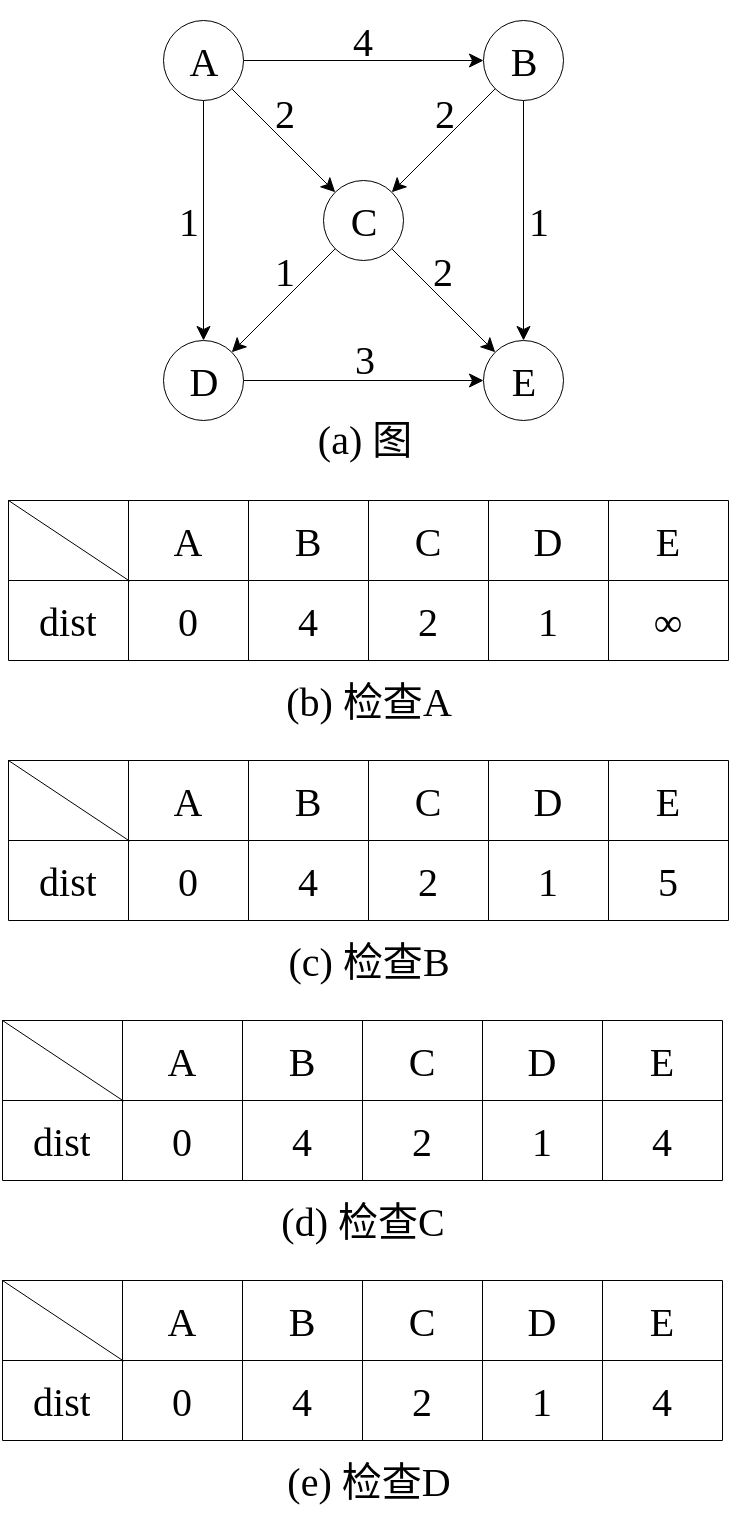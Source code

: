 <mxfile version="23.0.2" type="device">
  <diagram id="jvWdauJidMp9yCTGDx5s" name="第 1 页">
    <mxGraphModel dx="1272" dy="899" grid="1" gridSize="10" guides="1" tooltips="1" connect="1" arrows="1" fold="1" page="1" pageScale="1" pageWidth="827" pageHeight="1169" math="1" shadow="0">
      <root>
        <mxCell id="0" />
        <mxCell id="1" parent="0" />
        <mxCell id="x9kNU2NrX7jhpJLdXPjR-117" value="" style="group;strokeWidth=0.5;" parent="1" vertex="1" connectable="0">
          <mxGeometry x="157" y="70" width="363" height="760" as="geometry" />
        </mxCell>
        <mxCell id="x9kNU2NrX7jhpJLdXPjR-112" value="" style="group;strokeWidth=0.5;" parent="x9kNU2NrX7jhpJLdXPjR-117" vertex="1" connectable="0">
          <mxGeometry x="77.5" width="205" height="239" as="geometry" />
        </mxCell>
        <mxCell id="YBxdIGGvtzq3D0eLsTwU-1" value="&lt;font style=&quot;font-size: 20px;&quot; face=&quot;Times New Roman&quot;&gt;A&lt;/font&gt;" style="ellipse;whiteSpace=wrap;html=1;aspect=fixed;strokeWidth=0.5;" parent="x9kNU2NrX7jhpJLdXPjR-112" vertex="1">
          <mxGeometry x="3" y="10" width="40" height="40" as="geometry" />
        </mxCell>
        <mxCell id="YBxdIGGvtzq3D0eLsTwU-2" value="&lt;font style=&quot;font-size: 20px;&quot; face=&quot;Times New Roman&quot;&gt;C&lt;/font&gt;" style="ellipse;whiteSpace=wrap;html=1;aspect=fixed;strokeWidth=0.5;" parent="x9kNU2NrX7jhpJLdXPjR-112" vertex="1">
          <mxGeometry x="83" y="90" width="40" height="40" as="geometry" />
        </mxCell>
        <mxCell id="YBxdIGGvtzq3D0eLsTwU-3" value="&lt;font style=&quot;font-size: 20px;&quot; face=&quot;Times New Roman&quot;&gt;B&lt;/font&gt;" style="ellipse;whiteSpace=wrap;html=1;aspect=fixed;strokeWidth=0.5;" parent="x9kNU2NrX7jhpJLdXPjR-112" vertex="1">
          <mxGeometry x="163" y="10" width="40" height="40" as="geometry" />
        </mxCell>
        <mxCell id="YBxdIGGvtzq3D0eLsTwU-4" value="&lt;font style=&quot;font-size: 20px;&quot; face=&quot;Times New Roman&quot;&gt;D&lt;/font&gt;" style="ellipse;whiteSpace=wrap;html=1;aspect=fixed;strokeWidth=0.5;" parent="x9kNU2NrX7jhpJLdXPjR-112" vertex="1">
          <mxGeometry x="3" y="170" width="40" height="40" as="geometry" />
        </mxCell>
        <mxCell id="YBxdIGGvtzq3D0eLsTwU-5" value="&lt;font style=&quot;font-size: 20px;&quot; face=&quot;Times New Roman&quot;&gt;E&lt;/font&gt;" style="ellipse;whiteSpace=wrap;html=1;aspect=fixed;strokeWidth=0.5;" parent="x9kNU2NrX7jhpJLdXPjR-112" vertex="1">
          <mxGeometry x="163" y="170" width="40" height="40" as="geometry" />
        </mxCell>
        <mxCell id="YBxdIGGvtzq3D0eLsTwU-6" value="" style="endArrow=classic;html=1;rounded=0;strokeWidth=0.5;" parent="x9kNU2NrX7jhpJLdXPjR-112" source="YBxdIGGvtzq3D0eLsTwU-1" target="YBxdIGGvtzq3D0eLsTwU-2" edge="1">
          <mxGeometry width="50" height="50" relative="1" as="geometry">
            <mxPoint x="103" y="140" as="sourcePoint" />
            <mxPoint x="153" y="90" as="targetPoint" />
          </mxGeometry>
        </mxCell>
        <mxCell id="YBxdIGGvtzq3D0eLsTwU-7" value="" style="endArrow=classic;html=1;rounded=0;strokeWidth=0.5;" parent="x9kNU2NrX7jhpJLdXPjR-112" source="YBxdIGGvtzq3D0eLsTwU-2" target="YBxdIGGvtzq3D0eLsTwU-5" edge="1">
          <mxGeometry width="50" height="50" relative="1" as="geometry">
            <mxPoint x="103" y="140" as="sourcePoint" />
            <mxPoint x="153" y="90" as="targetPoint" />
          </mxGeometry>
        </mxCell>
        <mxCell id="YBxdIGGvtzq3D0eLsTwU-8" value="" style="endArrow=classic;html=1;rounded=0;strokeWidth=0.5;" parent="x9kNU2NrX7jhpJLdXPjR-112" source="YBxdIGGvtzq3D0eLsTwU-1" target="YBxdIGGvtzq3D0eLsTwU-4" edge="1">
          <mxGeometry width="50" height="50" relative="1" as="geometry">
            <mxPoint x="103" y="140" as="sourcePoint" />
            <mxPoint x="153" y="90" as="targetPoint" />
          </mxGeometry>
        </mxCell>
        <mxCell id="YBxdIGGvtzq3D0eLsTwU-9" value="" style="endArrow=classic;html=1;rounded=0;strokeWidth=0.5;" parent="x9kNU2NrX7jhpJLdXPjR-112" source="YBxdIGGvtzq3D0eLsTwU-4" target="YBxdIGGvtzq3D0eLsTwU-5" edge="1">
          <mxGeometry width="50" height="50" relative="1" as="geometry">
            <mxPoint x="103" y="140" as="sourcePoint" />
            <mxPoint x="153" y="90" as="targetPoint" />
          </mxGeometry>
        </mxCell>
        <mxCell id="YBxdIGGvtzq3D0eLsTwU-10" value="" style="endArrow=classic;html=1;rounded=0;strokeWidth=0.5;" parent="x9kNU2NrX7jhpJLdXPjR-112" source="YBxdIGGvtzq3D0eLsTwU-3" target="YBxdIGGvtzq3D0eLsTwU-5" edge="1">
          <mxGeometry width="50" height="50" relative="1" as="geometry">
            <mxPoint x="253" y="20" as="sourcePoint" />
            <mxPoint x="153" y="90" as="targetPoint" />
          </mxGeometry>
        </mxCell>
        <mxCell id="YBxdIGGvtzq3D0eLsTwU-11" value="" style="endArrow=classic;html=1;rounded=0;strokeWidth=0.5;" parent="x9kNU2NrX7jhpJLdXPjR-112" source="YBxdIGGvtzq3D0eLsTwU-1" target="YBxdIGGvtzq3D0eLsTwU-3" edge="1">
          <mxGeometry width="50" height="50" relative="1" as="geometry">
            <mxPoint x="103" y="140" as="sourcePoint" />
            <mxPoint x="153" y="90" as="targetPoint" />
          </mxGeometry>
        </mxCell>
        <mxCell id="YBxdIGGvtzq3D0eLsTwU-12" value="&lt;font style=&quot;font-size: 20px;&quot; face=&quot;Times New Roman&quot;&gt;2&lt;/font&gt;" style="text;html=1;align=center;verticalAlign=middle;resizable=0;points=[];autosize=1;strokeColor=none;fillColor=none;strokeWidth=0.5;" parent="x9kNU2NrX7jhpJLdXPjR-112" vertex="1">
          <mxGeometry x="127" y="115" width="30" height="40" as="geometry" />
        </mxCell>
        <mxCell id="YBxdIGGvtzq3D0eLsTwU-13" value="&lt;font style=&quot;font-size: 20px;&quot; face=&quot;Times New Roman&quot;&gt;2&lt;/font&gt;" style="text;html=1;align=center;verticalAlign=middle;resizable=0;points=[];autosize=1;strokeColor=none;fillColor=none;strokeWidth=0.5;" parent="x9kNU2NrX7jhpJLdXPjR-112" vertex="1">
          <mxGeometry x="48" y="36" width="30" height="40" as="geometry" />
        </mxCell>
        <mxCell id="YBxdIGGvtzq3D0eLsTwU-14" value="&lt;font style=&quot;font-size: 20px;&quot; face=&quot;Times New Roman&quot;&gt;4&lt;/font&gt;" style="text;html=1;align=center;verticalAlign=middle;resizable=0;points=[];autosize=1;strokeColor=none;fillColor=none;strokeWidth=0.5;" parent="x9kNU2NrX7jhpJLdXPjR-112" vertex="1">
          <mxGeometry x="87" width="30" height="40" as="geometry" />
        </mxCell>
        <mxCell id="YBxdIGGvtzq3D0eLsTwU-15" value="&lt;font style=&quot;font-size: 20px;&quot; face=&quot;Times New Roman&quot;&gt;1&lt;/font&gt;" style="text;html=1;align=center;verticalAlign=middle;resizable=0;points=[];autosize=1;strokeColor=none;fillColor=none;strokeWidth=0.5;" parent="x9kNU2NrX7jhpJLdXPjR-112" vertex="1">
          <mxGeometry y="90" width="30" height="40" as="geometry" />
        </mxCell>
        <mxCell id="YBxdIGGvtzq3D0eLsTwU-16" value="&lt;font style=&quot;font-size: 20px;&quot; face=&quot;Times New Roman&quot;&gt;1&lt;/font&gt;" style="text;html=1;align=center;verticalAlign=middle;resizable=0;points=[];autosize=1;strokeColor=none;fillColor=none;strokeWidth=0.5;" parent="x9kNU2NrX7jhpJLdXPjR-112" vertex="1">
          <mxGeometry x="175" y="90" width="30" height="40" as="geometry" />
        </mxCell>
        <mxCell id="YBxdIGGvtzq3D0eLsTwU-17" value="&lt;font style=&quot;font-size: 20px;&quot; face=&quot;Times New Roman&quot;&gt;3&lt;/font&gt;" style="text;html=1;align=center;verticalAlign=middle;resizable=0;points=[];autosize=1;strokeColor=none;fillColor=none;strokeWidth=0.5;" parent="x9kNU2NrX7jhpJLdXPjR-112" vertex="1">
          <mxGeometry x="88" y="159" width="30" height="40" as="geometry" />
        </mxCell>
        <mxCell id="YBxdIGGvtzq3D0eLsTwU-18" value="" style="endArrow=classic;html=1;rounded=0;strokeWidth=0.5;" parent="x9kNU2NrX7jhpJLdXPjR-112" source="YBxdIGGvtzq3D0eLsTwU-3" target="YBxdIGGvtzq3D0eLsTwU-2" edge="1">
          <mxGeometry width="50" height="50" relative="1" as="geometry">
            <mxPoint x="93" y="130" as="sourcePoint" />
            <mxPoint x="143" y="80" as="targetPoint" />
          </mxGeometry>
        </mxCell>
        <mxCell id="YBxdIGGvtzq3D0eLsTwU-19" value="&lt;font style=&quot;font-size: 20px;&quot; face=&quot;Times New Roman&quot;&gt;2&lt;/font&gt;" style="text;html=1;align=center;verticalAlign=middle;resizable=0;points=[];autosize=1;strokeColor=none;fillColor=none;strokeWidth=0.5;" parent="x9kNU2NrX7jhpJLdXPjR-112" vertex="1">
          <mxGeometry x="128" y="36" width="30" height="40" as="geometry" />
        </mxCell>
        <mxCell id="YBxdIGGvtzq3D0eLsTwU-20" value="" style="endArrow=classic;html=1;rounded=0;strokeWidth=0.5;" parent="x9kNU2NrX7jhpJLdXPjR-112" source="YBxdIGGvtzq3D0eLsTwU-2" target="YBxdIGGvtzq3D0eLsTwU-4" edge="1">
          <mxGeometry width="50" height="50" relative="1" as="geometry">
            <mxPoint x="179" y="54" as="sourcePoint" />
            <mxPoint x="127" y="106" as="targetPoint" />
          </mxGeometry>
        </mxCell>
        <mxCell id="YBxdIGGvtzq3D0eLsTwU-21" value="&lt;font style=&quot;font-size: 20px;&quot; face=&quot;Times New Roman&quot;&gt;1&lt;/font&gt;" style="text;html=1;align=center;verticalAlign=middle;resizable=0;points=[];autosize=1;strokeColor=none;fillColor=none;strokeWidth=0.5;" parent="x9kNU2NrX7jhpJLdXPjR-112" vertex="1">
          <mxGeometry x="48" y="115" width="30" height="40" as="geometry" />
        </mxCell>
        <mxCell id="YBxdIGGvtzq3D0eLsTwU-22" value="&lt;font style=&quot;font-size: 20px;&quot; face=&quot;Times New Roman&quot;&gt;(a) &lt;/font&gt;&lt;font data-font-src=&quot;https://fonts.googleapis.com/css?family=SimSun&quot; face=&quot;SimSun&quot; style=&quot;font-size: 20px;&quot;&gt;图&lt;/font&gt;" style="text;html=1;align=center;verticalAlign=middle;resizable=0;points=[];autosize=1;strokeColor=none;fillColor=none;strokeWidth=0.5;" parent="x9kNU2NrX7jhpJLdXPjR-112" vertex="1">
          <mxGeometry x="68" y="199" width="70" height="40" as="geometry" />
        </mxCell>
        <mxCell id="x9kNU2NrX7jhpJLdXPjR-113" value="" style="group;strokeWidth=0.5;" parent="x9kNU2NrX7jhpJLdXPjR-117" vertex="1" connectable="0">
          <mxGeometry x="3" y="250" width="360" height="120" as="geometry" />
        </mxCell>
        <mxCell id="YBxdIGGvtzq3D0eLsTwU-92" value="&lt;font face=&quot;Times New Roman&quot;&gt;&lt;span style=&quot;font-size: 20px;&quot;&gt;(b)&amp;nbsp;&lt;/span&gt;&lt;/font&gt;&lt;font style=&quot;border-color: var(--border-color); font-size: 20px;&quot; face=&quot;SimSun&quot;&gt;检查&lt;/font&gt;&lt;font style=&quot;border-color: var(--border-color); font-size: 20px;&quot; face=&quot;Times New Roman&quot;&gt;A&lt;/font&gt;" style="text;html=1;align=center;verticalAlign=middle;resizable=0;points=[];autosize=1;strokeColor=none;fillColor=none;strokeWidth=0.5;" parent="x9kNU2NrX7jhpJLdXPjR-113" vertex="1">
          <mxGeometry x="125" y="80" width="110" height="40" as="geometry" />
        </mxCell>
        <mxCell id="YBxdIGGvtzq3D0eLsTwU-23" value="" style="shape=table;startSize=0;container=1;collapsible=0;childLayout=tableLayout;fontFamily=Times New Roman;fontSize=20;strokeWidth=0.5;shadow=0;" parent="x9kNU2NrX7jhpJLdXPjR-113" vertex="1">
          <mxGeometry width="360" height="80" as="geometry" />
        </mxCell>
        <mxCell id="YBxdIGGvtzq3D0eLsTwU-24" value="" style="shape=tableRow;horizontal=0;startSize=0;swimlaneHead=0;swimlaneBody=0;strokeColor=inherit;top=0;left=0;bottom=0;right=0;collapsible=0;dropTarget=0;fillColor=none;points=[[0,0.5],[1,0.5]];portConstraint=eastwest;fontFamily=Times New Roman;fontSize=20;strokeWidth=0.5;shadow=0;" parent="YBxdIGGvtzq3D0eLsTwU-23" vertex="1">
          <mxGeometry width="360" height="40" as="geometry" />
        </mxCell>
        <mxCell id="YBxdIGGvtzq3D0eLsTwU-25" value="" style="shape=partialRectangle;html=1;whiteSpace=wrap;connectable=0;strokeColor=inherit;overflow=hidden;fillColor=none;top=0;left=0;bottom=0;right=0;pointerEvents=1;fontFamily=Times New Roman;fontSize=20;strokeWidth=0.5;shadow=0;horizontal=1;" parent="YBxdIGGvtzq3D0eLsTwU-24" vertex="1">
          <mxGeometry width="60" height="40" as="geometry">
            <mxRectangle width="60" height="40" as="alternateBounds" />
          </mxGeometry>
        </mxCell>
        <mxCell id="YBxdIGGvtzq3D0eLsTwU-26" value="A" style="shape=partialRectangle;html=1;whiteSpace=wrap;connectable=0;strokeColor=inherit;overflow=hidden;fillColor=none;top=0;left=0;bottom=0;right=0;pointerEvents=1;fontFamily=Times New Roman;fontSize=20;strokeWidth=0.5;shadow=0;" parent="YBxdIGGvtzq3D0eLsTwU-24" vertex="1">
          <mxGeometry x="60" width="60" height="40" as="geometry">
            <mxRectangle width="60" height="40" as="alternateBounds" />
          </mxGeometry>
        </mxCell>
        <mxCell id="YBxdIGGvtzq3D0eLsTwU-27" value="B" style="shape=partialRectangle;html=1;whiteSpace=wrap;connectable=0;strokeColor=inherit;overflow=hidden;fillColor=none;top=0;left=0;bottom=0;right=0;pointerEvents=1;fontFamily=Times New Roman;fontSize=20;strokeWidth=0.5;shadow=0;" parent="YBxdIGGvtzq3D0eLsTwU-24" vertex="1">
          <mxGeometry x="120" width="60" height="40" as="geometry">
            <mxRectangle width="60" height="40" as="alternateBounds" />
          </mxGeometry>
        </mxCell>
        <mxCell id="YBxdIGGvtzq3D0eLsTwU-28" value="C" style="shape=partialRectangle;html=1;whiteSpace=wrap;connectable=0;strokeColor=inherit;overflow=hidden;fillColor=none;top=0;left=0;bottom=0;right=0;pointerEvents=1;fontFamily=Times New Roman;fontSize=20;strokeWidth=0.5;shadow=0;" parent="YBxdIGGvtzq3D0eLsTwU-24" vertex="1">
          <mxGeometry x="180" width="60" height="40" as="geometry">
            <mxRectangle width="60" height="40" as="alternateBounds" />
          </mxGeometry>
        </mxCell>
        <mxCell id="YBxdIGGvtzq3D0eLsTwU-29" value="D" style="shape=partialRectangle;html=1;whiteSpace=wrap;connectable=0;strokeColor=inherit;overflow=hidden;fillColor=none;top=0;left=0;bottom=0;right=0;pointerEvents=1;fontFamily=Times New Roman;fontSize=20;strokeWidth=0.5;shadow=0;" parent="YBxdIGGvtzq3D0eLsTwU-24" vertex="1">
          <mxGeometry x="240" width="60" height="40" as="geometry">
            <mxRectangle width="60" height="40" as="alternateBounds" />
          </mxGeometry>
        </mxCell>
        <mxCell id="YBxdIGGvtzq3D0eLsTwU-30" value="E" style="shape=partialRectangle;html=1;whiteSpace=wrap;connectable=0;strokeColor=inherit;overflow=hidden;fillColor=none;top=0;left=0;bottom=0;right=0;pointerEvents=1;fontFamily=Times New Roman;fontSize=20;strokeWidth=0.5;shadow=0;" parent="YBxdIGGvtzq3D0eLsTwU-24" vertex="1">
          <mxGeometry x="300" width="60" height="40" as="geometry">
            <mxRectangle width="60" height="40" as="alternateBounds" />
          </mxGeometry>
        </mxCell>
        <mxCell id="YBxdIGGvtzq3D0eLsTwU-31" value="" style="shape=tableRow;horizontal=0;startSize=0;swimlaneHead=0;swimlaneBody=0;strokeColor=inherit;top=0;left=0;bottom=0;right=0;collapsible=0;dropTarget=0;fillColor=none;points=[[0,0.5],[1,0.5]];portConstraint=eastwest;fontFamily=Times New Roman;fontSize=20;strokeWidth=0.5;shadow=0;" parent="YBxdIGGvtzq3D0eLsTwU-23" vertex="1">
          <mxGeometry y="40" width="360" height="40" as="geometry" />
        </mxCell>
        <mxCell id="YBxdIGGvtzq3D0eLsTwU-32" value="dist" style="shape=partialRectangle;html=1;whiteSpace=wrap;connectable=0;strokeColor=inherit;overflow=hidden;fillColor=none;top=0;left=0;bottom=0;right=0;pointerEvents=1;fontFamily=Times New Roman;fontSize=20;strokeWidth=0.5;shadow=0;" parent="YBxdIGGvtzq3D0eLsTwU-31" vertex="1">
          <mxGeometry width="60" height="40" as="geometry">
            <mxRectangle width="60" height="40" as="alternateBounds" />
          </mxGeometry>
        </mxCell>
        <mxCell id="YBxdIGGvtzq3D0eLsTwU-33" value="0" style="shape=partialRectangle;html=1;whiteSpace=wrap;connectable=0;strokeColor=inherit;overflow=hidden;fillColor=none;top=0;left=0;bottom=0;right=0;pointerEvents=1;fontFamily=Times New Roman;fontSize=20;strokeWidth=0.5;shadow=0;" parent="YBxdIGGvtzq3D0eLsTwU-31" vertex="1">
          <mxGeometry x="60" width="60" height="40" as="geometry">
            <mxRectangle width="60" height="40" as="alternateBounds" />
          </mxGeometry>
        </mxCell>
        <mxCell id="YBxdIGGvtzq3D0eLsTwU-34" value="4" style="shape=partialRectangle;html=1;whiteSpace=wrap;connectable=0;strokeColor=inherit;overflow=hidden;fillColor=none;top=0;left=0;bottom=0;right=0;pointerEvents=1;fontFamily=Times New Roman;fontSize=20;strokeWidth=0.5;shadow=0;" parent="YBxdIGGvtzq3D0eLsTwU-31" vertex="1">
          <mxGeometry x="120" width="60" height="40" as="geometry">
            <mxRectangle width="60" height="40" as="alternateBounds" />
          </mxGeometry>
        </mxCell>
        <mxCell id="YBxdIGGvtzq3D0eLsTwU-35" value="2" style="shape=partialRectangle;html=1;whiteSpace=wrap;connectable=0;strokeColor=inherit;overflow=hidden;fillColor=none;top=0;left=0;bottom=0;right=0;pointerEvents=1;fontFamily=Times New Roman;fontSize=20;strokeWidth=0.5;shadow=0;" parent="YBxdIGGvtzq3D0eLsTwU-31" vertex="1">
          <mxGeometry x="180" width="60" height="40" as="geometry">
            <mxRectangle width="60" height="40" as="alternateBounds" />
          </mxGeometry>
        </mxCell>
        <mxCell id="YBxdIGGvtzq3D0eLsTwU-36" value="1" style="shape=partialRectangle;html=1;whiteSpace=wrap;connectable=0;strokeColor=inherit;overflow=hidden;fillColor=none;top=0;left=0;bottom=0;right=0;pointerEvents=1;fontFamily=Times New Roman;fontSize=20;strokeWidth=0.5;shadow=0;" parent="YBxdIGGvtzq3D0eLsTwU-31" vertex="1">
          <mxGeometry x="240" width="60" height="40" as="geometry">
            <mxRectangle width="60" height="40" as="alternateBounds" />
          </mxGeometry>
        </mxCell>
        <mxCell id="YBxdIGGvtzq3D0eLsTwU-37" value="∞" style="shape=partialRectangle;html=1;whiteSpace=wrap;connectable=0;strokeColor=inherit;overflow=hidden;fillColor=none;top=0;left=0;bottom=0;right=0;pointerEvents=1;fontFamily=Times New Roman;fontSize=20;strokeWidth=0.5;shadow=0;" parent="YBxdIGGvtzq3D0eLsTwU-31" vertex="1">
          <mxGeometry x="300" width="60" height="40" as="geometry">
            <mxRectangle width="60" height="40" as="alternateBounds" />
          </mxGeometry>
        </mxCell>
        <mxCell id="YBxdIGGvtzq3D0eLsTwU-38" value="" style="endArrow=none;html=1;rounded=0;entryX=0.168;entryY=0.006;entryDx=0;entryDy=0;entryPerimeter=0;strokeWidth=0.5;" parent="YBxdIGGvtzq3D0eLsTwU-23" target="YBxdIGGvtzq3D0eLsTwU-31" edge="1">
          <mxGeometry width="50" height="50" relative="1" as="geometry">
            <mxPoint as="sourcePoint" />
            <mxPoint x="170" y="30" as="targetPoint" />
          </mxGeometry>
        </mxCell>
        <mxCell id="x9kNU2NrX7jhpJLdXPjR-114" value="" style="group;strokeWidth=0.5;" parent="x9kNU2NrX7jhpJLdXPjR-117" vertex="1" connectable="0">
          <mxGeometry x="3" y="380" width="360" height="120" as="geometry" />
        </mxCell>
        <mxCell id="YBxdIGGvtzq3D0eLsTwU-39" value="" style="shape=table;startSize=0;container=1;collapsible=0;childLayout=tableLayout;fontFamily=Times New Roman;fontSize=20;strokeWidth=0.5;shadow=0;" parent="x9kNU2NrX7jhpJLdXPjR-114" vertex="1">
          <mxGeometry width="360" height="80" as="geometry" />
        </mxCell>
        <mxCell id="YBxdIGGvtzq3D0eLsTwU-40" value="" style="shape=tableRow;horizontal=0;startSize=0;swimlaneHead=0;swimlaneBody=0;strokeColor=inherit;top=0;left=0;bottom=0;right=0;collapsible=0;dropTarget=0;fillColor=none;points=[[0,0.5],[1,0.5]];portConstraint=eastwest;fontFamily=Times New Roman;fontSize=20;strokeWidth=0.5;shadow=0;" parent="YBxdIGGvtzq3D0eLsTwU-39" vertex="1">
          <mxGeometry width="360" height="40" as="geometry" />
        </mxCell>
        <mxCell id="YBxdIGGvtzq3D0eLsTwU-41" value="" style="shape=partialRectangle;html=1;whiteSpace=wrap;connectable=0;strokeColor=inherit;overflow=hidden;fillColor=none;top=0;left=0;bottom=0;right=0;pointerEvents=1;fontFamily=Times New Roman;fontSize=20;strokeWidth=0.5;shadow=0;horizontal=1;" parent="YBxdIGGvtzq3D0eLsTwU-40" vertex="1">
          <mxGeometry width="60" height="40" as="geometry">
            <mxRectangle width="60" height="40" as="alternateBounds" />
          </mxGeometry>
        </mxCell>
        <mxCell id="YBxdIGGvtzq3D0eLsTwU-42" value="A" style="shape=partialRectangle;html=1;whiteSpace=wrap;connectable=0;strokeColor=inherit;overflow=hidden;fillColor=none;top=0;left=0;bottom=0;right=0;pointerEvents=1;fontFamily=Times New Roman;fontSize=20;strokeWidth=0.5;shadow=0;" parent="YBxdIGGvtzq3D0eLsTwU-40" vertex="1">
          <mxGeometry x="60" width="60" height="40" as="geometry">
            <mxRectangle width="60" height="40" as="alternateBounds" />
          </mxGeometry>
        </mxCell>
        <mxCell id="YBxdIGGvtzq3D0eLsTwU-43" value="B" style="shape=partialRectangle;html=1;whiteSpace=wrap;connectable=0;strokeColor=inherit;overflow=hidden;fillColor=none;top=0;left=0;bottom=0;right=0;pointerEvents=1;fontFamily=Times New Roman;fontSize=20;strokeWidth=0.5;shadow=0;" parent="YBxdIGGvtzq3D0eLsTwU-40" vertex="1">
          <mxGeometry x="120" width="60" height="40" as="geometry">
            <mxRectangle width="60" height="40" as="alternateBounds" />
          </mxGeometry>
        </mxCell>
        <mxCell id="YBxdIGGvtzq3D0eLsTwU-44" value="C" style="shape=partialRectangle;html=1;whiteSpace=wrap;connectable=0;strokeColor=inherit;overflow=hidden;fillColor=none;top=0;left=0;bottom=0;right=0;pointerEvents=1;fontFamily=Times New Roman;fontSize=20;strokeWidth=0.5;shadow=0;" parent="YBxdIGGvtzq3D0eLsTwU-40" vertex="1">
          <mxGeometry x="180" width="60" height="40" as="geometry">
            <mxRectangle width="60" height="40" as="alternateBounds" />
          </mxGeometry>
        </mxCell>
        <mxCell id="YBxdIGGvtzq3D0eLsTwU-45" value="D" style="shape=partialRectangle;html=1;whiteSpace=wrap;connectable=0;strokeColor=inherit;overflow=hidden;fillColor=none;top=0;left=0;bottom=0;right=0;pointerEvents=1;fontFamily=Times New Roman;fontSize=20;strokeWidth=0.5;shadow=0;" parent="YBxdIGGvtzq3D0eLsTwU-40" vertex="1">
          <mxGeometry x="240" width="60" height="40" as="geometry">
            <mxRectangle width="60" height="40" as="alternateBounds" />
          </mxGeometry>
        </mxCell>
        <mxCell id="YBxdIGGvtzq3D0eLsTwU-46" value="E" style="shape=partialRectangle;html=1;whiteSpace=wrap;connectable=0;strokeColor=inherit;overflow=hidden;fillColor=none;top=0;left=0;bottom=0;right=0;pointerEvents=1;fontFamily=Times New Roman;fontSize=20;strokeWidth=0.5;shadow=0;" parent="YBxdIGGvtzq3D0eLsTwU-40" vertex="1">
          <mxGeometry x="300" width="60" height="40" as="geometry">
            <mxRectangle width="60" height="40" as="alternateBounds" />
          </mxGeometry>
        </mxCell>
        <mxCell id="YBxdIGGvtzq3D0eLsTwU-47" value="" style="shape=tableRow;horizontal=0;startSize=0;swimlaneHead=0;swimlaneBody=0;strokeColor=inherit;top=0;left=0;bottom=0;right=0;collapsible=0;dropTarget=0;fillColor=none;points=[[0,0.5],[1,0.5]];portConstraint=eastwest;fontFamily=Times New Roman;fontSize=20;strokeWidth=0.5;shadow=0;" parent="YBxdIGGvtzq3D0eLsTwU-39" vertex="1">
          <mxGeometry y="40" width="360" height="40" as="geometry" />
        </mxCell>
        <mxCell id="YBxdIGGvtzq3D0eLsTwU-48" value="dist" style="shape=partialRectangle;html=1;whiteSpace=wrap;connectable=0;strokeColor=inherit;overflow=hidden;fillColor=none;top=0;left=0;bottom=0;right=0;pointerEvents=1;fontFamily=Times New Roman;fontSize=20;strokeWidth=0.5;shadow=0;" parent="YBxdIGGvtzq3D0eLsTwU-47" vertex="1">
          <mxGeometry width="60" height="40" as="geometry">
            <mxRectangle width="60" height="40" as="alternateBounds" />
          </mxGeometry>
        </mxCell>
        <mxCell id="YBxdIGGvtzq3D0eLsTwU-49" value="0" style="shape=partialRectangle;html=1;whiteSpace=wrap;connectable=0;strokeColor=inherit;overflow=hidden;fillColor=none;top=0;left=0;bottom=0;right=0;pointerEvents=1;fontFamily=Times New Roman;fontSize=20;strokeWidth=0.5;shadow=0;" parent="YBxdIGGvtzq3D0eLsTwU-47" vertex="1">
          <mxGeometry x="60" width="60" height="40" as="geometry">
            <mxRectangle width="60" height="40" as="alternateBounds" />
          </mxGeometry>
        </mxCell>
        <mxCell id="YBxdIGGvtzq3D0eLsTwU-50" value="4" style="shape=partialRectangle;html=1;whiteSpace=wrap;connectable=0;strokeColor=inherit;overflow=hidden;fillColor=none;top=0;left=0;bottom=0;right=0;pointerEvents=1;fontFamily=Times New Roman;fontSize=20;strokeWidth=0.5;shadow=0;" parent="YBxdIGGvtzq3D0eLsTwU-47" vertex="1">
          <mxGeometry x="120" width="60" height="40" as="geometry">
            <mxRectangle width="60" height="40" as="alternateBounds" />
          </mxGeometry>
        </mxCell>
        <mxCell id="YBxdIGGvtzq3D0eLsTwU-51" value="2" style="shape=partialRectangle;html=1;whiteSpace=wrap;connectable=0;strokeColor=inherit;overflow=hidden;fillColor=none;top=0;left=0;bottom=0;right=0;pointerEvents=1;fontFamily=Times New Roman;fontSize=20;strokeWidth=0.5;shadow=0;" parent="YBxdIGGvtzq3D0eLsTwU-47" vertex="1">
          <mxGeometry x="180" width="60" height="40" as="geometry">
            <mxRectangle width="60" height="40" as="alternateBounds" />
          </mxGeometry>
        </mxCell>
        <mxCell id="YBxdIGGvtzq3D0eLsTwU-52" value="1" style="shape=partialRectangle;html=1;whiteSpace=wrap;connectable=0;strokeColor=inherit;overflow=hidden;fillColor=none;top=0;left=0;bottom=0;right=0;pointerEvents=1;fontFamily=Times New Roman;fontSize=20;strokeWidth=0.5;shadow=0;" parent="YBxdIGGvtzq3D0eLsTwU-47" vertex="1">
          <mxGeometry x="240" width="60" height="40" as="geometry">
            <mxRectangle width="60" height="40" as="alternateBounds" />
          </mxGeometry>
        </mxCell>
        <mxCell id="YBxdIGGvtzq3D0eLsTwU-53" value="5" style="shape=partialRectangle;html=1;whiteSpace=wrap;connectable=0;strokeColor=inherit;overflow=hidden;fillColor=none;top=0;left=0;bottom=0;right=0;pointerEvents=1;fontFamily=Times New Roman;fontSize=20;strokeWidth=0.5;shadow=0;" parent="YBxdIGGvtzq3D0eLsTwU-47" vertex="1">
          <mxGeometry x="300" width="60" height="40" as="geometry">
            <mxRectangle width="60" height="40" as="alternateBounds" />
          </mxGeometry>
        </mxCell>
        <mxCell id="YBxdIGGvtzq3D0eLsTwU-54" value="" style="endArrow=none;html=1;rounded=0;entryX=0.168;entryY=0.006;entryDx=0;entryDy=0;entryPerimeter=0;strokeWidth=0.5;" parent="YBxdIGGvtzq3D0eLsTwU-39" target="YBxdIGGvtzq3D0eLsTwU-47" edge="1">
          <mxGeometry width="50" height="50" relative="1" as="geometry">
            <mxPoint as="sourcePoint" />
            <mxPoint x="170" y="30" as="targetPoint" />
          </mxGeometry>
        </mxCell>
        <mxCell id="YBxdIGGvtzq3D0eLsTwU-93" value="&lt;font face=&quot;Times New Roman&quot;&gt;&lt;span style=&quot;font-size: 20px;&quot;&gt;(c)&amp;nbsp;&lt;/span&gt;&lt;/font&gt;&lt;font style=&quot;border-color: var(--border-color); font-size: 20px;&quot; face=&quot;SimSun&quot;&gt;检查&lt;/font&gt;&lt;font style=&quot;border-color: var(--border-color); font-size: 20px;&quot; face=&quot;Times New Roman&quot;&gt;B&lt;/font&gt;" style="text;html=1;align=center;verticalAlign=middle;resizable=0;points=[];autosize=1;strokeColor=none;fillColor=none;strokeWidth=0.5;" parent="x9kNU2NrX7jhpJLdXPjR-114" vertex="1">
          <mxGeometry x="130" y="80" width="100" height="40" as="geometry" />
        </mxCell>
        <mxCell id="x9kNU2NrX7jhpJLdXPjR-115" value="" style="group;strokeWidth=0.5;" parent="x9kNU2NrX7jhpJLdXPjR-117" vertex="1" connectable="0">
          <mxGeometry y="510" width="360" height="120" as="geometry" />
        </mxCell>
        <mxCell id="YBxdIGGvtzq3D0eLsTwU-55" value="" style="shape=table;startSize=0;container=1;collapsible=0;childLayout=tableLayout;fontFamily=Times New Roman;fontSize=20;strokeWidth=0.5;shadow=0;" parent="x9kNU2NrX7jhpJLdXPjR-115" vertex="1">
          <mxGeometry width="360" height="80" as="geometry" />
        </mxCell>
        <mxCell id="YBxdIGGvtzq3D0eLsTwU-56" value="" style="shape=tableRow;horizontal=0;startSize=0;swimlaneHead=0;swimlaneBody=0;strokeColor=inherit;top=0;left=0;bottom=0;right=0;collapsible=0;dropTarget=0;fillColor=none;points=[[0,0.5],[1,0.5]];portConstraint=eastwest;fontFamily=Times New Roman;fontSize=20;strokeWidth=0.5;shadow=0;" parent="YBxdIGGvtzq3D0eLsTwU-55" vertex="1">
          <mxGeometry width="360" height="40" as="geometry" />
        </mxCell>
        <mxCell id="YBxdIGGvtzq3D0eLsTwU-57" value="" style="shape=partialRectangle;html=1;whiteSpace=wrap;connectable=0;strokeColor=inherit;overflow=hidden;fillColor=none;top=0;left=0;bottom=0;right=0;pointerEvents=1;fontFamily=Times New Roman;fontSize=20;strokeWidth=0.5;shadow=0;horizontal=1;" parent="YBxdIGGvtzq3D0eLsTwU-56" vertex="1">
          <mxGeometry width="60" height="40" as="geometry">
            <mxRectangle width="60" height="40" as="alternateBounds" />
          </mxGeometry>
        </mxCell>
        <mxCell id="YBxdIGGvtzq3D0eLsTwU-58" value="A" style="shape=partialRectangle;html=1;whiteSpace=wrap;connectable=0;strokeColor=inherit;overflow=hidden;fillColor=none;top=0;left=0;bottom=0;right=0;pointerEvents=1;fontFamily=Times New Roman;fontSize=20;strokeWidth=0.5;shadow=0;" parent="YBxdIGGvtzq3D0eLsTwU-56" vertex="1">
          <mxGeometry x="60" width="60" height="40" as="geometry">
            <mxRectangle width="60" height="40" as="alternateBounds" />
          </mxGeometry>
        </mxCell>
        <mxCell id="YBxdIGGvtzq3D0eLsTwU-59" value="B" style="shape=partialRectangle;html=1;whiteSpace=wrap;connectable=0;strokeColor=inherit;overflow=hidden;fillColor=none;top=0;left=0;bottom=0;right=0;pointerEvents=1;fontFamily=Times New Roman;fontSize=20;strokeWidth=0.5;shadow=0;" parent="YBxdIGGvtzq3D0eLsTwU-56" vertex="1">
          <mxGeometry x="120" width="60" height="40" as="geometry">
            <mxRectangle width="60" height="40" as="alternateBounds" />
          </mxGeometry>
        </mxCell>
        <mxCell id="YBxdIGGvtzq3D0eLsTwU-60" value="C" style="shape=partialRectangle;html=1;whiteSpace=wrap;connectable=0;strokeColor=inherit;overflow=hidden;fillColor=none;top=0;left=0;bottom=0;right=0;pointerEvents=1;fontFamily=Times New Roman;fontSize=20;strokeWidth=0.5;shadow=0;" parent="YBxdIGGvtzq3D0eLsTwU-56" vertex="1">
          <mxGeometry x="180" width="60" height="40" as="geometry">
            <mxRectangle width="60" height="40" as="alternateBounds" />
          </mxGeometry>
        </mxCell>
        <mxCell id="YBxdIGGvtzq3D0eLsTwU-61" value="D" style="shape=partialRectangle;html=1;whiteSpace=wrap;connectable=0;strokeColor=inherit;overflow=hidden;fillColor=none;top=0;left=0;bottom=0;right=0;pointerEvents=1;fontFamily=Times New Roman;fontSize=20;strokeWidth=0.5;shadow=0;" parent="YBxdIGGvtzq3D0eLsTwU-56" vertex="1">
          <mxGeometry x="240" width="60" height="40" as="geometry">
            <mxRectangle width="60" height="40" as="alternateBounds" />
          </mxGeometry>
        </mxCell>
        <mxCell id="YBxdIGGvtzq3D0eLsTwU-62" value="E" style="shape=partialRectangle;html=1;whiteSpace=wrap;connectable=0;strokeColor=inherit;overflow=hidden;fillColor=none;top=0;left=0;bottom=0;right=0;pointerEvents=1;fontFamily=Times New Roman;fontSize=20;strokeWidth=0.5;shadow=0;" parent="YBxdIGGvtzq3D0eLsTwU-56" vertex="1">
          <mxGeometry x="300" width="60" height="40" as="geometry">
            <mxRectangle width="60" height="40" as="alternateBounds" />
          </mxGeometry>
        </mxCell>
        <mxCell id="YBxdIGGvtzq3D0eLsTwU-63" value="" style="shape=tableRow;horizontal=0;startSize=0;swimlaneHead=0;swimlaneBody=0;strokeColor=inherit;top=0;left=0;bottom=0;right=0;collapsible=0;dropTarget=0;fillColor=none;points=[[0,0.5],[1,0.5]];portConstraint=eastwest;fontFamily=Times New Roman;fontSize=20;strokeWidth=0.5;shadow=0;" parent="YBxdIGGvtzq3D0eLsTwU-55" vertex="1">
          <mxGeometry y="40" width="360" height="40" as="geometry" />
        </mxCell>
        <mxCell id="YBxdIGGvtzq3D0eLsTwU-64" value="dist" style="shape=partialRectangle;html=1;whiteSpace=wrap;connectable=0;strokeColor=inherit;overflow=hidden;fillColor=none;top=0;left=0;bottom=0;right=0;pointerEvents=1;fontFamily=Times New Roman;fontSize=20;strokeWidth=0.5;shadow=0;" parent="YBxdIGGvtzq3D0eLsTwU-63" vertex="1">
          <mxGeometry width="60" height="40" as="geometry">
            <mxRectangle width="60" height="40" as="alternateBounds" />
          </mxGeometry>
        </mxCell>
        <mxCell id="YBxdIGGvtzq3D0eLsTwU-65" value="0" style="shape=partialRectangle;html=1;whiteSpace=wrap;connectable=0;strokeColor=inherit;overflow=hidden;fillColor=none;top=0;left=0;bottom=0;right=0;pointerEvents=1;fontFamily=Times New Roman;fontSize=20;strokeWidth=0.5;shadow=0;" parent="YBxdIGGvtzq3D0eLsTwU-63" vertex="1">
          <mxGeometry x="60" width="60" height="40" as="geometry">
            <mxRectangle width="60" height="40" as="alternateBounds" />
          </mxGeometry>
        </mxCell>
        <mxCell id="YBxdIGGvtzq3D0eLsTwU-66" value="4" style="shape=partialRectangle;html=1;whiteSpace=wrap;connectable=0;strokeColor=inherit;overflow=hidden;fillColor=none;top=0;left=0;bottom=0;right=0;pointerEvents=1;fontFamily=Times New Roman;fontSize=20;strokeWidth=0.5;shadow=0;" parent="YBxdIGGvtzq3D0eLsTwU-63" vertex="1">
          <mxGeometry x="120" width="60" height="40" as="geometry">
            <mxRectangle width="60" height="40" as="alternateBounds" />
          </mxGeometry>
        </mxCell>
        <mxCell id="YBxdIGGvtzq3D0eLsTwU-67" value="2" style="shape=partialRectangle;html=1;whiteSpace=wrap;connectable=0;strokeColor=inherit;overflow=hidden;fillColor=none;top=0;left=0;bottom=0;right=0;pointerEvents=1;fontFamily=Times New Roman;fontSize=20;strokeWidth=0.5;shadow=0;" parent="YBxdIGGvtzq3D0eLsTwU-63" vertex="1">
          <mxGeometry x="180" width="60" height="40" as="geometry">
            <mxRectangle width="60" height="40" as="alternateBounds" />
          </mxGeometry>
        </mxCell>
        <mxCell id="YBxdIGGvtzq3D0eLsTwU-68" value="1" style="shape=partialRectangle;html=1;whiteSpace=wrap;connectable=0;strokeColor=inherit;overflow=hidden;fillColor=none;top=0;left=0;bottom=0;right=0;pointerEvents=1;fontFamily=Times New Roman;fontSize=20;strokeWidth=0.5;shadow=0;" parent="YBxdIGGvtzq3D0eLsTwU-63" vertex="1">
          <mxGeometry x="240" width="60" height="40" as="geometry">
            <mxRectangle width="60" height="40" as="alternateBounds" />
          </mxGeometry>
        </mxCell>
        <mxCell id="YBxdIGGvtzq3D0eLsTwU-69" value="4" style="shape=partialRectangle;html=1;whiteSpace=wrap;connectable=0;strokeColor=inherit;overflow=hidden;fillColor=none;top=0;left=0;bottom=0;right=0;pointerEvents=1;fontFamily=Times New Roman;fontSize=20;strokeWidth=0.5;shadow=0;" parent="YBxdIGGvtzq3D0eLsTwU-63" vertex="1">
          <mxGeometry x="300" width="60" height="40" as="geometry">
            <mxRectangle width="60" height="40" as="alternateBounds" />
          </mxGeometry>
        </mxCell>
        <mxCell id="YBxdIGGvtzq3D0eLsTwU-70" value="" style="endArrow=none;html=1;rounded=0;entryX=0.168;entryY=0.006;entryDx=0;entryDy=0;entryPerimeter=0;strokeWidth=0.5;" parent="YBxdIGGvtzq3D0eLsTwU-55" target="YBxdIGGvtzq3D0eLsTwU-63" edge="1">
          <mxGeometry width="50" height="50" relative="1" as="geometry">
            <mxPoint as="sourcePoint" />
            <mxPoint x="170" y="30" as="targetPoint" />
          </mxGeometry>
        </mxCell>
        <mxCell id="YBxdIGGvtzq3D0eLsTwU-94" value="&lt;font face=&quot;Times New Roman&quot;&gt;&lt;span style=&quot;font-size: 20px;&quot;&gt;(d)&amp;nbsp;&lt;/span&gt;&lt;/font&gt;&lt;font style=&quot;border-color: var(--border-color); font-size: 20px;&quot; face=&quot;SimSun&quot;&gt;检查&lt;/font&gt;&lt;font style=&quot;border-color: var(--border-color); font-size: 20px;&quot; face=&quot;Times New Roman&quot;&gt;C&lt;/font&gt;" style="text;html=1;align=center;verticalAlign=middle;resizable=0;points=[];autosize=1;strokeColor=none;fillColor=none;strokeWidth=0.5;" parent="x9kNU2NrX7jhpJLdXPjR-115" vertex="1">
          <mxGeometry x="125" y="80" width="110" height="40" as="geometry" />
        </mxCell>
        <mxCell id="x9kNU2NrX7jhpJLdXPjR-116" value="" style="group;strokeWidth=0.5;" parent="x9kNU2NrX7jhpJLdXPjR-117" vertex="1" connectable="0">
          <mxGeometry y="640" width="360" height="120" as="geometry" />
        </mxCell>
        <mxCell id="YBxdIGGvtzq3D0eLsTwU-71" value="" style="shape=table;startSize=0;container=1;collapsible=0;childLayout=tableLayout;fontFamily=Times New Roman;fontSize=20;strokeWidth=0.5;shadow=0;" parent="x9kNU2NrX7jhpJLdXPjR-116" vertex="1">
          <mxGeometry width="360" height="80" as="geometry" />
        </mxCell>
        <mxCell id="YBxdIGGvtzq3D0eLsTwU-72" value="" style="shape=tableRow;horizontal=0;startSize=0;swimlaneHead=0;swimlaneBody=0;strokeColor=inherit;top=0;left=0;bottom=0;right=0;collapsible=0;dropTarget=0;fillColor=none;points=[[0,0.5],[1,0.5]];portConstraint=eastwest;fontFamily=Times New Roman;fontSize=20;strokeWidth=0.5;shadow=0;" parent="YBxdIGGvtzq3D0eLsTwU-71" vertex="1">
          <mxGeometry width="360" height="40" as="geometry" />
        </mxCell>
        <mxCell id="YBxdIGGvtzq3D0eLsTwU-73" value="" style="shape=partialRectangle;html=1;whiteSpace=wrap;connectable=0;strokeColor=inherit;overflow=hidden;fillColor=none;top=0;left=0;bottom=0;right=0;pointerEvents=1;fontFamily=Times New Roman;fontSize=20;strokeWidth=0.5;shadow=0;horizontal=1;" parent="YBxdIGGvtzq3D0eLsTwU-72" vertex="1">
          <mxGeometry width="60" height="40" as="geometry">
            <mxRectangle width="60" height="40" as="alternateBounds" />
          </mxGeometry>
        </mxCell>
        <mxCell id="YBxdIGGvtzq3D0eLsTwU-74" value="A" style="shape=partialRectangle;html=1;whiteSpace=wrap;connectable=0;strokeColor=inherit;overflow=hidden;fillColor=none;top=0;left=0;bottom=0;right=0;pointerEvents=1;fontFamily=Times New Roman;fontSize=20;strokeWidth=0.5;shadow=0;" parent="YBxdIGGvtzq3D0eLsTwU-72" vertex="1">
          <mxGeometry x="60" width="60" height="40" as="geometry">
            <mxRectangle width="60" height="40" as="alternateBounds" />
          </mxGeometry>
        </mxCell>
        <mxCell id="YBxdIGGvtzq3D0eLsTwU-75" value="B" style="shape=partialRectangle;html=1;whiteSpace=wrap;connectable=0;strokeColor=inherit;overflow=hidden;fillColor=none;top=0;left=0;bottom=0;right=0;pointerEvents=1;fontFamily=Times New Roman;fontSize=20;strokeWidth=0.5;shadow=0;" parent="YBxdIGGvtzq3D0eLsTwU-72" vertex="1">
          <mxGeometry x="120" width="60" height="40" as="geometry">
            <mxRectangle width="60" height="40" as="alternateBounds" />
          </mxGeometry>
        </mxCell>
        <mxCell id="YBxdIGGvtzq3D0eLsTwU-76" value="C" style="shape=partialRectangle;html=1;whiteSpace=wrap;connectable=0;strokeColor=inherit;overflow=hidden;fillColor=none;top=0;left=0;bottom=0;right=0;pointerEvents=1;fontFamily=Times New Roman;fontSize=20;strokeWidth=0.5;shadow=0;" parent="YBxdIGGvtzq3D0eLsTwU-72" vertex="1">
          <mxGeometry x="180" width="60" height="40" as="geometry">
            <mxRectangle width="60" height="40" as="alternateBounds" />
          </mxGeometry>
        </mxCell>
        <mxCell id="YBxdIGGvtzq3D0eLsTwU-77" value="D" style="shape=partialRectangle;html=1;whiteSpace=wrap;connectable=0;strokeColor=inherit;overflow=hidden;fillColor=none;top=0;left=0;bottom=0;right=0;pointerEvents=1;fontFamily=Times New Roman;fontSize=20;strokeWidth=0.5;shadow=0;" parent="YBxdIGGvtzq3D0eLsTwU-72" vertex="1">
          <mxGeometry x="240" width="60" height="40" as="geometry">
            <mxRectangle width="60" height="40" as="alternateBounds" />
          </mxGeometry>
        </mxCell>
        <mxCell id="YBxdIGGvtzq3D0eLsTwU-78" value="E" style="shape=partialRectangle;html=1;whiteSpace=wrap;connectable=0;strokeColor=inherit;overflow=hidden;fillColor=none;top=0;left=0;bottom=0;right=0;pointerEvents=1;fontFamily=Times New Roman;fontSize=20;strokeWidth=0.5;shadow=0;" parent="YBxdIGGvtzq3D0eLsTwU-72" vertex="1">
          <mxGeometry x="300" width="60" height="40" as="geometry">
            <mxRectangle width="60" height="40" as="alternateBounds" />
          </mxGeometry>
        </mxCell>
        <mxCell id="YBxdIGGvtzq3D0eLsTwU-79" value="" style="shape=tableRow;horizontal=0;startSize=0;swimlaneHead=0;swimlaneBody=0;strokeColor=inherit;top=0;left=0;bottom=0;right=0;collapsible=0;dropTarget=0;fillColor=none;points=[[0,0.5],[1,0.5]];portConstraint=eastwest;fontFamily=Times New Roman;fontSize=20;strokeWidth=0.5;shadow=0;" parent="YBxdIGGvtzq3D0eLsTwU-71" vertex="1">
          <mxGeometry y="40" width="360" height="40" as="geometry" />
        </mxCell>
        <mxCell id="YBxdIGGvtzq3D0eLsTwU-80" value="dist" style="shape=partialRectangle;html=1;whiteSpace=wrap;connectable=0;strokeColor=inherit;overflow=hidden;fillColor=none;top=0;left=0;bottom=0;right=0;pointerEvents=1;fontFamily=Times New Roman;fontSize=20;strokeWidth=0.5;shadow=0;" parent="YBxdIGGvtzq3D0eLsTwU-79" vertex="1">
          <mxGeometry width="60" height="40" as="geometry">
            <mxRectangle width="60" height="40" as="alternateBounds" />
          </mxGeometry>
        </mxCell>
        <mxCell id="YBxdIGGvtzq3D0eLsTwU-81" value="0" style="shape=partialRectangle;html=1;whiteSpace=wrap;connectable=0;strokeColor=inherit;overflow=hidden;fillColor=none;top=0;left=0;bottom=0;right=0;pointerEvents=1;fontFamily=Times New Roman;fontSize=20;strokeWidth=0.5;shadow=0;" parent="YBxdIGGvtzq3D0eLsTwU-79" vertex="1">
          <mxGeometry x="60" width="60" height="40" as="geometry">
            <mxRectangle width="60" height="40" as="alternateBounds" />
          </mxGeometry>
        </mxCell>
        <mxCell id="YBxdIGGvtzq3D0eLsTwU-82" value="4" style="shape=partialRectangle;html=1;whiteSpace=wrap;connectable=0;strokeColor=inherit;overflow=hidden;fillColor=none;top=0;left=0;bottom=0;right=0;pointerEvents=1;fontFamily=Times New Roman;fontSize=20;strokeWidth=0.5;shadow=0;" parent="YBxdIGGvtzq3D0eLsTwU-79" vertex="1">
          <mxGeometry x="120" width="60" height="40" as="geometry">
            <mxRectangle width="60" height="40" as="alternateBounds" />
          </mxGeometry>
        </mxCell>
        <mxCell id="YBxdIGGvtzq3D0eLsTwU-83" value="2" style="shape=partialRectangle;html=1;whiteSpace=wrap;connectable=0;strokeColor=inherit;overflow=hidden;fillColor=none;top=0;left=0;bottom=0;right=0;pointerEvents=1;fontFamily=Times New Roman;fontSize=20;strokeWidth=0.5;shadow=0;" parent="YBxdIGGvtzq3D0eLsTwU-79" vertex="1">
          <mxGeometry x="180" width="60" height="40" as="geometry">
            <mxRectangle width="60" height="40" as="alternateBounds" />
          </mxGeometry>
        </mxCell>
        <mxCell id="YBxdIGGvtzq3D0eLsTwU-84" value="1" style="shape=partialRectangle;html=1;whiteSpace=wrap;connectable=0;strokeColor=inherit;overflow=hidden;fillColor=none;top=0;left=0;bottom=0;right=0;pointerEvents=1;fontFamily=Times New Roman;fontSize=20;strokeWidth=0.5;shadow=0;" parent="YBxdIGGvtzq3D0eLsTwU-79" vertex="1">
          <mxGeometry x="240" width="60" height="40" as="geometry">
            <mxRectangle width="60" height="40" as="alternateBounds" />
          </mxGeometry>
        </mxCell>
        <mxCell id="YBxdIGGvtzq3D0eLsTwU-85" value="4" style="shape=partialRectangle;html=1;whiteSpace=wrap;connectable=0;strokeColor=inherit;overflow=hidden;fillColor=none;top=0;left=0;bottom=0;right=0;pointerEvents=1;fontFamily=Times New Roman;fontSize=20;strokeWidth=0.5;shadow=0;" parent="YBxdIGGvtzq3D0eLsTwU-79" vertex="1">
          <mxGeometry x="300" width="60" height="40" as="geometry">
            <mxRectangle width="60" height="40" as="alternateBounds" />
          </mxGeometry>
        </mxCell>
        <mxCell id="YBxdIGGvtzq3D0eLsTwU-86" value="" style="endArrow=none;html=1;rounded=0;entryX=0.168;entryY=0.006;entryDx=0;entryDy=0;entryPerimeter=0;strokeWidth=0.5;" parent="YBxdIGGvtzq3D0eLsTwU-71" target="YBxdIGGvtzq3D0eLsTwU-79" edge="1">
          <mxGeometry width="50" height="50" relative="1" as="geometry">
            <mxPoint as="sourcePoint" />
            <mxPoint x="170" y="30" as="targetPoint" />
          </mxGeometry>
        </mxCell>
        <mxCell id="YBxdIGGvtzq3D0eLsTwU-95" value="&lt;font face=&quot;Times New Roman&quot;&gt;&lt;span style=&quot;font-size: 20px;&quot;&gt;(e)&amp;nbsp;&lt;/span&gt;&lt;/font&gt;&lt;font style=&quot;border-color: var(--border-color); font-size: 20px;&quot; face=&quot;SimSun&quot;&gt;检查&lt;/font&gt;&lt;font style=&quot;border-color: var(--border-color); font-size: 20px;&quot; face=&quot;Times New Roman&quot;&gt;D&lt;/font&gt;" style="text;html=1;align=center;verticalAlign=middle;resizable=0;points=[];autosize=1;strokeColor=none;fillColor=none;strokeWidth=0.5;" parent="x9kNU2NrX7jhpJLdXPjR-116" vertex="1">
          <mxGeometry x="128" y="80" width="110" height="40" as="geometry" />
        </mxCell>
      </root>
    </mxGraphModel>
  </diagram>
</mxfile>
